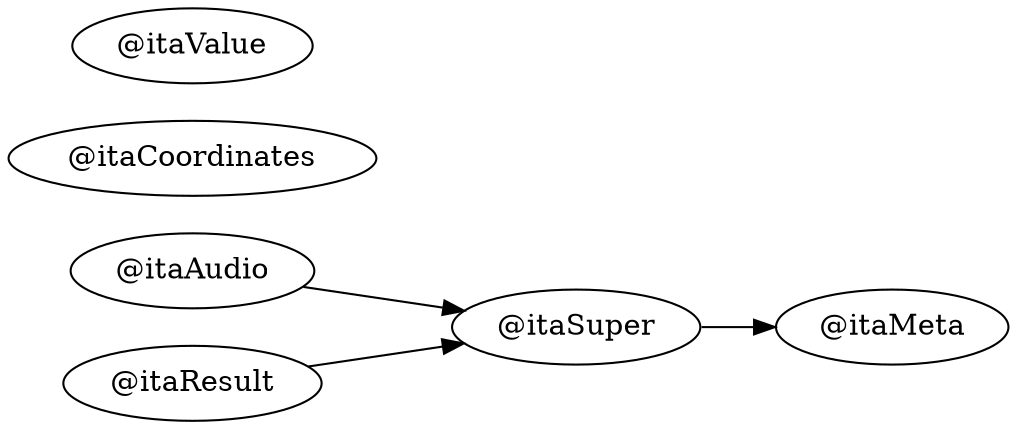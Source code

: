 digraph G {
center = 1;
size="15,15";
rankdir=LR;
1 [ label = "@itaAudio" ];
2 [ label = "@itaCoordinates" ];
3 [ label = "@itaMeta" ];
4 [ label = "@itaResult" ];
5 [ label = "@itaSuper" ];
6 [ label = "@itaValue" ];
1 -> 5 ;
4 -> 5 ;
5 -> 3 ;
}